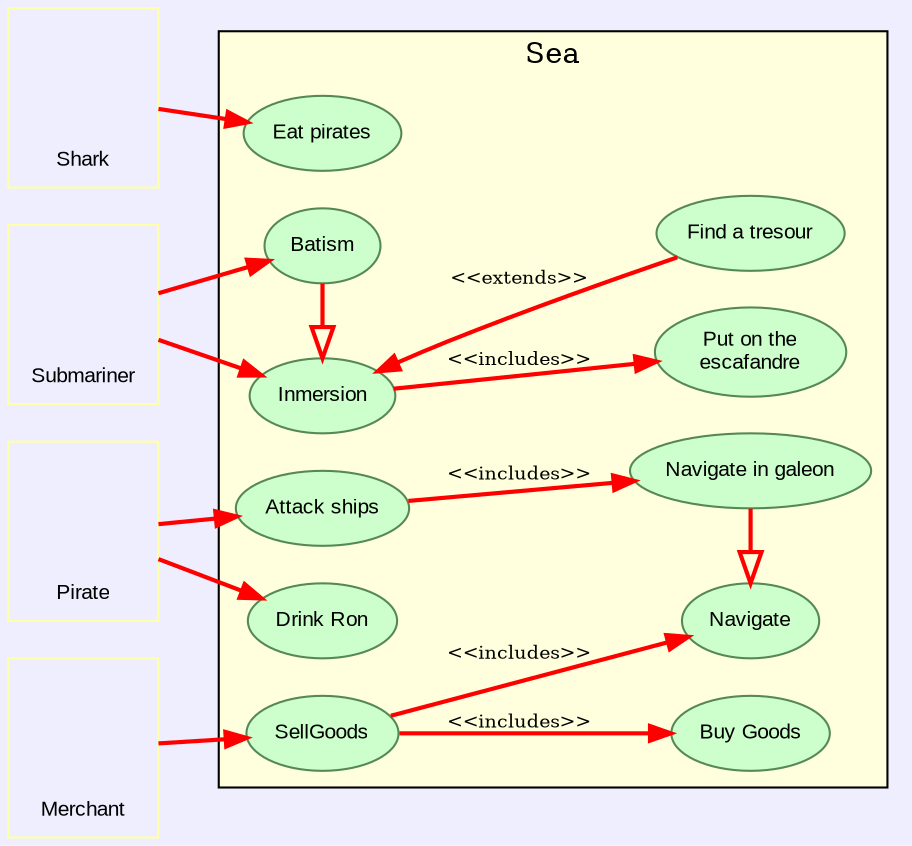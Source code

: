 digraph example {
	rankdir=LR;
	bgcolor="#eeeeff";
	node [fontname=Arial, fontsize=10];
	edge [color=red, style=bold, fontsize=9];

	// Actors
	{
		node [shape=custom, shapefile="addons\graphics\graphviz\graphs\uml\Actor.png", 
			width=1, height=1.2, fixedsize=true,
			color="#ffffaa", label="\n\n\n\n\n\N"]

		Shark
		Submariner
		Pirate
		Merchant
	}

	// System Use Cases
	subgraph clusterSystem
	{
		label="Sea"; // Name your system here
		fillcolor="#ffffdd"; style=filled; color=black; // The system box
		node [shape=ellipse, style=filled, fillcolor="#ccffcc", color="#558855"]

		Batism
		Inmersion
		"Eat pirates" // You can name it with spaces
		// But is better to use a 'label' property to make easier the references
		Tresour [label="Find a tresour"] 
		Attack [label="Attack ships"]
		Escafandrarse [label="Put on the\nescafandre"] // Multiline
		Ron [label="Drink Ron"]
		SellGoods
		Navigate
		GaleonPiloting [label="Navigate in galeon"]
		BuyGoods [label="Buy Goods"]
	}

	// Uses
	Submariner -> Inmersion
	Submariner -> Batism
	Pirate -> Attack
	Pirate -> Ron
	Merchant -> SellGoods
	Shark -> "Eat pirates"

	// Extensions
	{
		edge [label="<<extends>>", dir=back]

		Inmersion -> Tresour
	}

	// Inclusions
	{
		edge [label="<<includes>>"]
	
		Inmersion -> Escafandrarse
		SellGoods -> Navigate
		SellGoods -> BuyGoods
		Attack -> GaleonPiloting
	}

	// Generalizations
	{
		edge [arrowsize=1.5, arrowtail=empty, dir=back, constraint=false]
	
		Inmersion -> Batism
		Navigate -> GaleonPiloting
	}
// source http://www.iua.upf.es/~dgarcia/Codders/DotUmlUseCases.html
}
